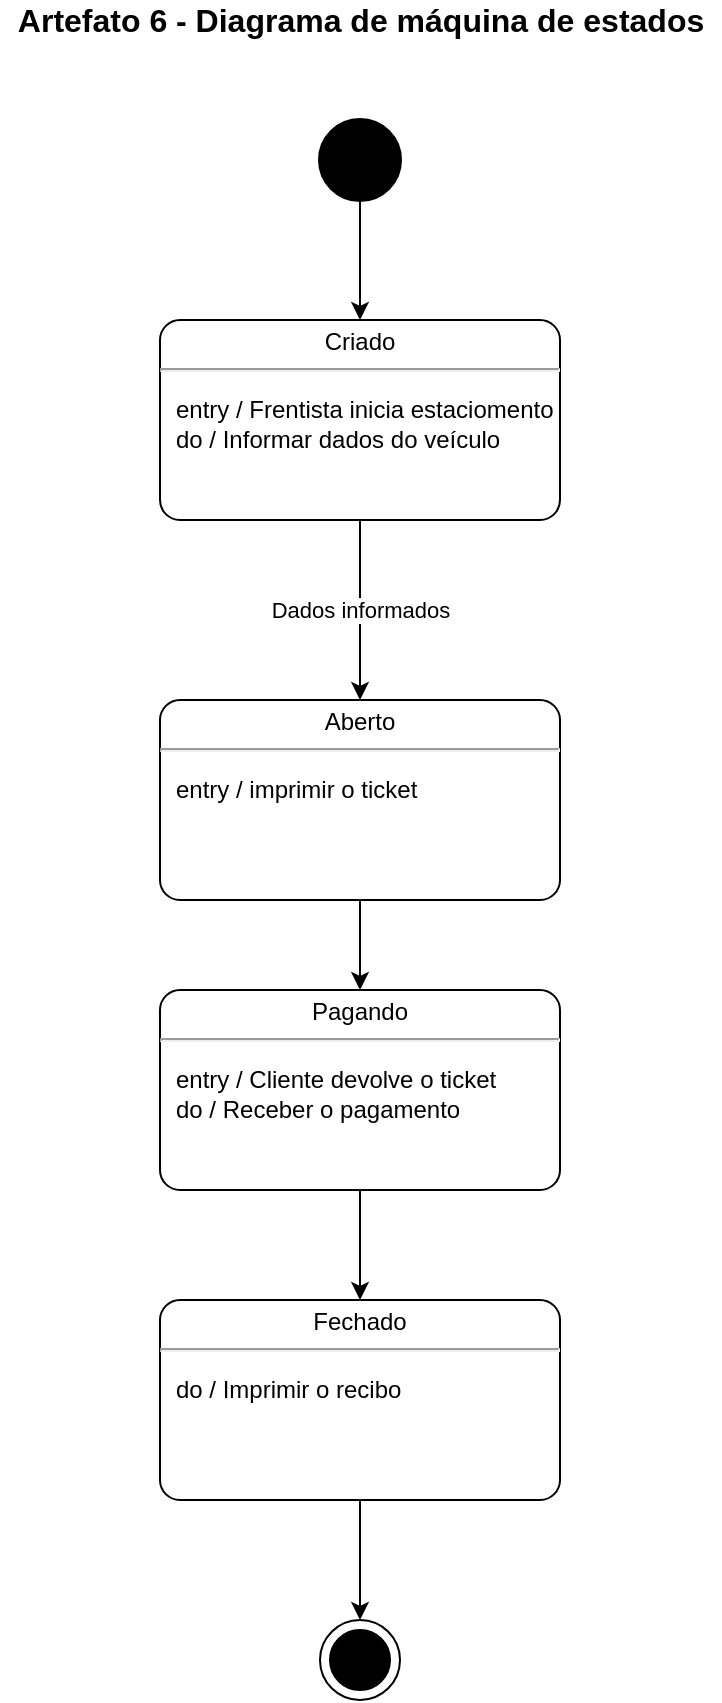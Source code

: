 <mxfile version="13.1.5" type="device"><diagram id="qeOKv8XEPb5FQYZV-LBO" name="Page-1"><mxGraphModel dx="920" dy="1406" grid="1" gridSize="10" guides="1" tooltips="1" connect="1" arrows="1" fold="1" page="1" pageScale="1" pageWidth="827" pageHeight="1169" math="0" shadow="0"><root><mxCell id="0"/><mxCell id="1" parent="0"/><mxCell id="yol2lplsx8o34ViYc_Zk-4" style="edgeStyle=orthogonalEdgeStyle;rounded=0;orthogonalLoop=1;jettySize=auto;html=1;entryX=0.5;entryY=0;entryDx=0;entryDy=0;entryPerimeter=0;" parent="1" source="yol2lplsx8o34ViYc_Zk-2" target="yol2lplsx8o34ViYc_Zk-3" edge="1"><mxGeometry relative="1" as="geometry"/></mxCell><mxCell id="yol2lplsx8o34ViYc_Zk-2" value="" style="shape=ellipse;html=1;fillColor=#000000;strokeWidth=2;verticalLabelPosition=bottom;verticalAlignment=top;perimeter=ellipsePerimeter;" parent="1" vertex="1"><mxGeometry x="394" y="210" width="40" height="40" as="geometry"/></mxCell><mxCell id="yol2lplsx8o34ViYc_Zk-6" value="Dados informados" style="edgeStyle=orthogonalEdgeStyle;rounded=0;orthogonalLoop=1;jettySize=auto;html=1;" parent="1" source="yol2lplsx8o34ViYc_Zk-3" target="yol2lplsx8o34ViYc_Zk-5" edge="1"><mxGeometry relative="1" as="geometry"/></mxCell><mxCell id="yol2lplsx8o34ViYc_Zk-3" value="&lt;p style=&quot;margin: 0px ; margin-top: 4px ; text-align: center&quot;&gt;Criado&lt;/p&gt;&lt;hr&gt;&lt;p&gt;&lt;/p&gt;&lt;p style=&quot;margin: 0px ; margin-left: 8px ; text-align: left&quot;&gt;entry / Frentista inicia estaciomento&lt;br&gt;do / Informar dados do veículo&lt;br&gt;&lt;/p&gt;" style="shape=mxgraph.sysml.simpleState;html=1;overflow=fill;whiteSpace=wrap;align=center;" parent="1" vertex="1"><mxGeometry x="314" y="310" width="200" height="100" as="geometry"/></mxCell><mxCell id="yol2lplsx8o34ViYc_Zk-8" style="edgeStyle=orthogonalEdgeStyle;rounded=0;orthogonalLoop=1;jettySize=auto;html=1;" parent="1" source="yol2lplsx8o34ViYc_Zk-5" target="yol2lplsx8o34ViYc_Zk-7" edge="1"><mxGeometry relative="1" as="geometry"/></mxCell><mxCell id="yol2lplsx8o34ViYc_Zk-5" value="&lt;p style=&quot;margin: 0px ; margin-top: 4px ; text-align: center&quot;&gt;Aberto&lt;/p&gt;&lt;hr&gt;&lt;p&gt;&lt;/p&gt;&lt;p style=&quot;margin: 0px ; margin-left: 8px ; text-align: left&quot;&gt;entry / imprimir o ticket&lt;/p&gt;" style="shape=mxgraph.sysml.simpleState;html=1;overflow=fill;whiteSpace=wrap;align=center;" parent="1" vertex="1"><mxGeometry x="314" y="500" width="200" height="100" as="geometry"/></mxCell><mxCell id="yol2lplsx8o34ViYc_Zk-10" style="edgeStyle=orthogonalEdgeStyle;rounded=0;orthogonalLoop=1;jettySize=auto;html=1;entryX=0.5;entryY=0;entryDx=0;entryDy=0;entryPerimeter=0;" parent="1" source="yol2lplsx8o34ViYc_Zk-7" target="yol2lplsx8o34ViYc_Zk-9" edge="1"><mxGeometry relative="1" as="geometry"/></mxCell><mxCell id="yol2lplsx8o34ViYc_Zk-7" value="&lt;p style=&quot;margin: 0px ; margin-top: 4px ; text-align: center&quot;&gt;Pagando&lt;/p&gt;&lt;hr&gt;&lt;p&gt;&lt;/p&gt;&lt;p style=&quot;margin: 0px ; margin-left: 8px ; text-align: left&quot;&gt;entry / Cliente devolve o ticket&lt;br&gt;do / Receber o pagamento&lt;br&gt;&lt;/p&gt;" style="shape=mxgraph.sysml.simpleState;html=1;overflow=fill;whiteSpace=wrap;align=center;" parent="1" vertex="1"><mxGeometry x="314" y="645" width="200" height="100" as="geometry"/></mxCell><mxCell id="yol2lplsx8o34ViYc_Zk-12" style="edgeStyle=orthogonalEdgeStyle;rounded=0;orthogonalLoop=1;jettySize=auto;html=1;" parent="1" source="yol2lplsx8o34ViYc_Zk-9" target="yol2lplsx8o34ViYc_Zk-11" edge="1"><mxGeometry relative="1" as="geometry"/></mxCell><mxCell id="yol2lplsx8o34ViYc_Zk-9" value="&lt;p style=&quot;margin: 0px ; margin-top: 4px ; text-align: center&quot;&gt;Fechado&lt;/p&gt;&lt;hr&gt;&lt;p&gt;&lt;/p&gt;&lt;p style=&quot;margin: 0px ; margin-left: 8px ; text-align: left&quot;&gt;do / Imprimir o recibo&lt;br&gt;&lt;/p&gt;" style="shape=mxgraph.sysml.simpleState;html=1;overflow=fill;whiteSpace=wrap;align=center;" parent="1" vertex="1"><mxGeometry x="314" y="800" width="200" height="100" as="geometry"/></mxCell><mxCell id="yol2lplsx8o34ViYc_Zk-11" value="" style="shape=mxgraph.sysml.actFinal;html=1;verticalLabelPosition=bottom;labelBackgroundColor=#ffffff;verticalAlign=top;" parent="1" vertex="1"><mxGeometry x="394" y="960" width="40" height="40" as="geometry"/></mxCell><mxCell id="yol2lplsx8o34ViYc_Zk-14" value="&lt;font style=&quot;font-size: 16px&quot;&gt;&lt;b&gt;Artefato 6 - Diagrama de máquina de estados&lt;/b&gt;&lt;/font&gt;" style="text;html=1;align=center;verticalAlign=middle;resizable=0;points=[];autosize=1;" parent="1" vertex="1"><mxGeometry x="234" y="150" width="360" height="20" as="geometry"/></mxCell></root></mxGraphModel></diagram></mxfile>